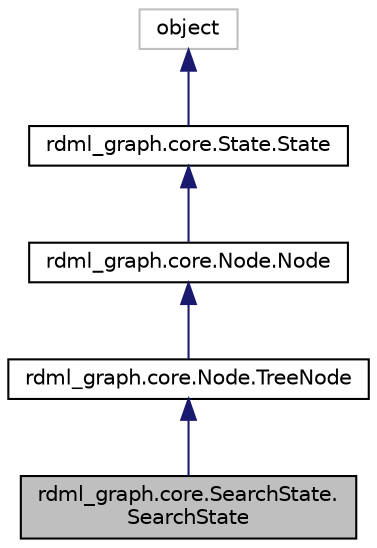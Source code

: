 digraph "rdml_graph.core.SearchState.SearchState"
{
 // LATEX_PDF_SIZE
  edge [fontname="Helvetica",fontsize="10",labelfontname="Helvetica",labelfontsize="10"];
  node [fontname="Helvetica",fontsize="10",shape=record];
  Node1 [label="rdml_graph.core.SearchState.\lSearchState",height=0.2,width=0.4,color="black", fillcolor="grey75", style="filled", fontcolor="black",tooltip=" "];
  Node2 -> Node1 [dir="back",color="midnightblue",fontsize="10",style="solid",fontname="Helvetica"];
  Node2 [label="rdml_graph.core.Node.TreeNode",height=0.2,width=0.4,color="black", fillcolor="white", style="filled",URL="$classrdml__graph_1_1core_1_1Node_1_1TreeNode.html",tooltip="TreeNode class This class extends node with an additional pointer to it's parent for easy traversal."];
  Node3 -> Node2 [dir="back",color="midnightblue",fontsize="10",style="solid",fontname="Helvetica"];
  Node3 [label="rdml_graph.core.Node.Node",height=0.2,width=0.4,color="black", fillcolor="white", style="filled",URL="$classrdml__graph_1_1core_1_1Node_1_1Node.html",tooltip="Node class for a node of a graph structure."];
  Node4 -> Node3 [dir="back",color="midnightblue",fontsize="10",style="solid",fontname="Helvetica"];
  Node4 [label="rdml_graph.core.State.State",height=0.2,width=0.4,color="black", fillcolor="white", style="filled",URL="$classrdml__graph_1_1core_1_1State_1_1State.html",tooltip="The generic State object for searches."];
  Node5 -> Node4 [dir="back",color="midnightblue",fontsize="10",style="solid",fontname="Helvetica"];
  Node5 [label="object",height=0.2,width=0.4,color="grey75", fillcolor="white", style="filled",tooltip=" "];
}
